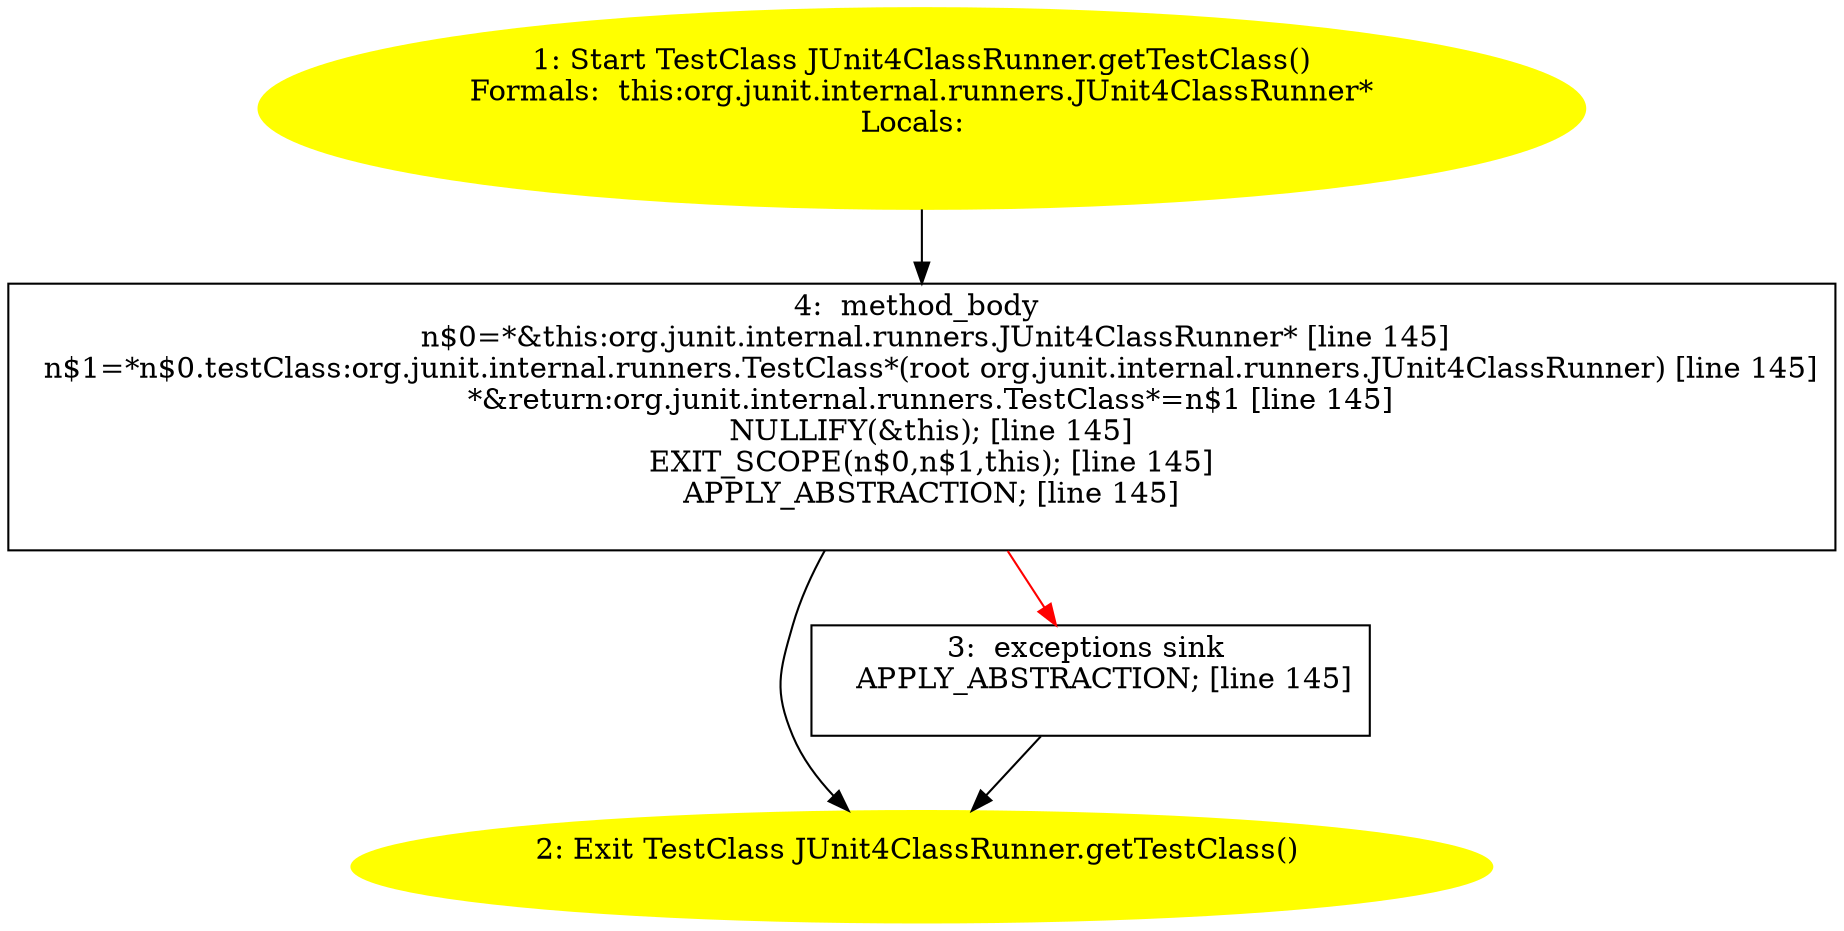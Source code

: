 /* @generated */
digraph cfg {
"org.junit.internal.runners.JUnit4ClassRunner.getTestClass():org.junit.internal.runners.TestClass.bd218b503f79eb9f41d5e3e1d295af73_1" [label="1: Start TestClass JUnit4ClassRunner.getTestClass()\nFormals:  this:org.junit.internal.runners.JUnit4ClassRunner*\nLocals:  \n  " color=yellow style=filled]
	

	 "org.junit.internal.runners.JUnit4ClassRunner.getTestClass():org.junit.internal.runners.TestClass.bd218b503f79eb9f41d5e3e1d295af73_1" -> "org.junit.internal.runners.JUnit4ClassRunner.getTestClass():org.junit.internal.runners.TestClass.bd218b503f79eb9f41d5e3e1d295af73_4" ;
"org.junit.internal.runners.JUnit4ClassRunner.getTestClass():org.junit.internal.runners.TestClass.bd218b503f79eb9f41d5e3e1d295af73_2" [label="2: Exit TestClass JUnit4ClassRunner.getTestClass() \n  " color=yellow style=filled]
	

"org.junit.internal.runners.JUnit4ClassRunner.getTestClass():org.junit.internal.runners.TestClass.bd218b503f79eb9f41d5e3e1d295af73_3" [label="3:  exceptions sink \n   APPLY_ABSTRACTION; [line 145]\n " shape="box"]
	

	 "org.junit.internal.runners.JUnit4ClassRunner.getTestClass():org.junit.internal.runners.TestClass.bd218b503f79eb9f41d5e3e1d295af73_3" -> "org.junit.internal.runners.JUnit4ClassRunner.getTestClass():org.junit.internal.runners.TestClass.bd218b503f79eb9f41d5e3e1d295af73_2" ;
"org.junit.internal.runners.JUnit4ClassRunner.getTestClass():org.junit.internal.runners.TestClass.bd218b503f79eb9f41d5e3e1d295af73_4" [label="4:  method_body \n   n$0=*&this:org.junit.internal.runners.JUnit4ClassRunner* [line 145]\n  n$1=*n$0.testClass:org.junit.internal.runners.TestClass*(root org.junit.internal.runners.JUnit4ClassRunner) [line 145]\n  *&return:org.junit.internal.runners.TestClass*=n$1 [line 145]\n  NULLIFY(&this); [line 145]\n  EXIT_SCOPE(n$0,n$1,this); [line 145]\n  APPLY_ABSTRACTION; [line 145]\n " shape="box"]
	

	 "org.junit.internal.runners.JUnit4ClassRunner.getTestClass():org.junit.internal.runners.TestClass.bd218b503f79eb9f41d5e3e1d295af73_4" -> "org.junit.internal.runners.JUnit4ClassRunner.getTestClass():org.junit.internal.runners.TestClass.bd218b503f79eb9f41d5e3e1d295af73_2" ;
	 "org.junit.internal.runners.JUnit4ClassRunner.getTestClass():org.junit.internal.runners.TestClass.bd218b503f79eb9f41d5e3e1d295af73_4" -> "org.junit.internal.runners.JUnit4ClassRunner.getTestClass():org.junit.internal.runners.TestClass.bd218b503f79eb9f41d5e3e1d295af73_3" [color="red" ];
}
